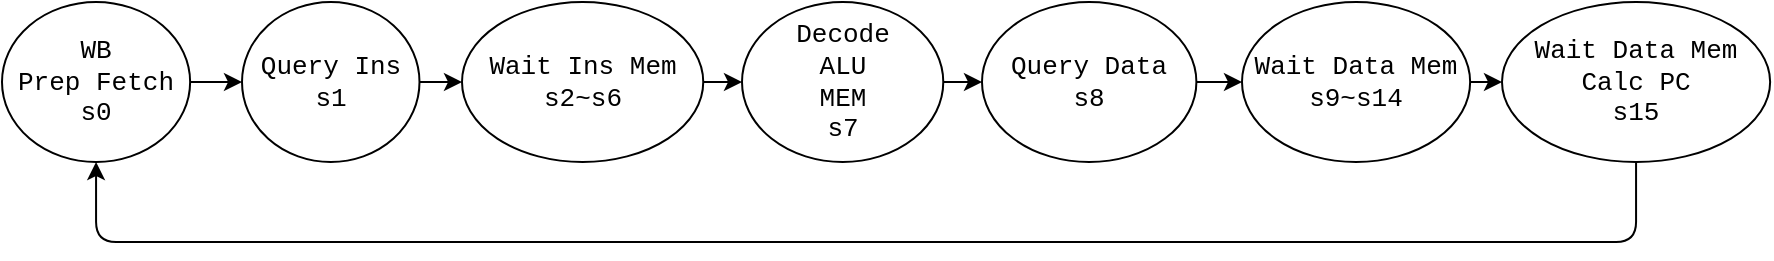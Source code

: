 <mxfile scale="1" border="25">
    <diagram id="nmFAJHjWwtuaO4C3ST55" name="Page-1">
        <mxGraphModel dx="1252" dy="601" grid="1" gridSize="10" guides="1" tooltips="1" connect="1" arrows="1" fold="1" page="1" pageScale="1" pageWidth="1169" pageHeight="827" background="#FFFFFF" math="0" shadow="0">
            <root>
                <mxCell id="0"/>
                <mxCell id="1" parent="0"/>
                <mxCell id="13" style="edgeStyle=none;html=1;entryX=0;entryY=0.5;entryDx=0;entryDy=0;" edge="1" parent="1" source="Xfuig7rHMfGWmtFRZDQt-2" target="2">
                    <mxGeometry relative="1" as="geometry"/>
                </mxCell>
                <mxCell id="Xfuig7rHMfGWmtFRZDQt-2" value="&lt;font data-font-src=&quot;https://fonts.googleapis.com/css?family=Roboto+Mono&quot; style=&quot;font-size: 13px&quot;&gt;WB&lt;br&gt;Prep Fetch&lt;br style=&quot;font-size: 13px&quot;&gt;s0&lt;/font&gt;" style="ellipse;whiteSpace=wrap;html=1;fontFamily=Courier New;fontSize=13;" parent="1" vertex="1">
                    <mxGeometry x="110" y="60" width="94.07" height="80" as="geometry"/>
                </mxCell>
                <mxCell id="16" style="edgeStyle=none;html=1;" edge="1" parent="1" source="Xfuig7rHMfGWmtFRZDQt-21" target="6">
                    <mxGeometry relative="1" as="geometry"/>
                </mxCell>
                <mxCell id="Xfuig7rHMfGWmtFRZDQt-21" value="&lt;font data-font-src=&quot;https://fonts.googleapis.com/css?family=Roboto+Mono&quot; style=&quot;font-size: 13px&quot;&gt;Decode&lt;br style=&quot;font-size: 13px&quot;&gt;ALU&lt;br style=&quot;font-size: 13px&quot;&gt;MEM&lt;br style=&quot;font-size: 13px&quot;&gt;s7&lt;/font&gt;" style="ellipse;whiteSpace=wrap;html=1;fontFamily=Courier New;fontSize=13;" parent="1" vertex="1">
                    <mxGeometry x="480" y="60" width="100.64" height="80" as="geometry"/>
                </mxCell>
                <mxCell id="15" style="edgeStyle=none;html=1;entryX=0;entryY=0.5;entryDx=0;entryDy=0;" edge="1" parent="1" source="Xfuig7rHMfGWmtFRZDQt-30" target="Xfuig7rHMfGWmtFRZDQt-21">
                    <mxGeometry relative="1" as="geometry"/>
                </mxCell>
                <mxCell id="Xfuig7rHMfGWmtFRZDQt-30" value="Wait Ins Mem&lt;br style=&quot;font-size: 13px&quot;&gt;s2~s6" style="ellipse;whiteSpace=wrap;html=1;fontFamily=Courier New;fontSize=13;" parent="1" vertex="1">
                    <mxGeometry x="340" y="60" width="120.63" height="80" as="geometry"/>
                </mxCell>
                <mxCell id="18" style="edgeStyle=none;html=1;entryX=0;entryY=0.5;entryDx=0;entryDy=0;" edge="1" parent="1" source="Xfuig7rHMfGWmtFRZDQt-31" target="12">
                    <mxGeometry relative="1" as="geometry"/>
                </mxCell>
                <mxCell id="Xfuig7rHMfGWmtFRZDQt-31" value="Wait Data Mem&lt;br style=&quot;font-size: 13px&quot;&gt;s9~s14" style="ellipse;whiteSpace=wrap;html=1;fontFamily=Courier New;fontSize=13;" parent="1" vertex="1">
                    <mxGeometry x="730" y="60" width="114.07" height="80" as="geometry"/>
                </mxCell>
                <mxCell id="14" style="edgeStyle=none;html=1;entryX=0;entryY=0.5;entryDx=0;entryDy=0;" edge="1" parent="1" source="2" target="Xfuig7rHMfGWmtFRZDQt-30">
                    <mxGeometry relative="1" as="geometry"/>
                </mxCell>
                <mxCell id="2" value="&lt;font data-font-src=&quot;https://fonts.googleapis.com/css?family=Roboto+Mono&quot; style=&quot;font-size: 13px&quot;&gt;Query Ins&lt;br style=&quot;font-size: 13px&quot;&gt;s1&lt;/font&gt;" style="ellipse;whiteSpace=wrap;html=1;fontFamily=Courier New;fontSize=13;" parent="1" vertex="1">
                    <mxGeometry x="230" y="60" width="88.75" height="80" as="geometry"/>
                </mxCell>
                <mxCell id="17" style="edgeStyle=none;html=1;entryX=0;entryY=0.5;entryDx=0;entryDy=0;" edge="1" parent="1" source="6" target="Xfuig7rHMfGWmtFRZDQt-31">
                    <mxGeometry relative="1" as="geometry"/>
                </mxCell>
                <mxCell id="6" value="Query Data&lt;br&gt;s8" style="ellipse;whiteSpace=wrap;html=1;fontFamily=Courier New;fontSize=13;" parent="1" vertex="1">
                    <mxGeometry x="600" y="60" width="107.2" height="80" as="geometry"/>
                </mxCell>
                <mxCell id="12" value="Wait Data Mem&lt;br&gt;Calc PC&lt;br style=&quot;font-size: 13px&quot;&gt;s15" style="ellipse;whiteSpace=wrap;html=1;fontFamily=Courier New;fontSize=13;" vertex="1" parent="1">
                    <mxGeometry x="860" y="60" width="134.07" height="80" as="geometry"/>
                </mxCell>
                <mxCell id="20" value="" style="edgeStyle=elbowEdgeStyle;elbow=horizontal;endArrow=classic;html=1;exitX=0.5;exitY=1;exitDx=0;exitDy=0;entryX=0.5;entryY=1;entryDx=0;entryDy=0;" edge="1" parent="1" source="12" target="Xfuig7rHMfGWmtFRZDQt-2">
                    <mxGeometry width="50" height="50" relative="1" as="geometry">
                        <mxPoint x="650" y="240" as="sourcePoint"/>
                        <mxPoint x="700" y="190" as="targetPoint"/>
                        <Array as="points">
                            <mxPoint x="550" y="180"/>
                        </Array>
                    </mxGeometry>
                </mxCell>
            </root>
        </mxGraphModel>
    </diagram>
</mxfile>